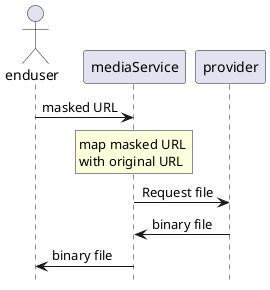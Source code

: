 @startuml get media
hide footbox


actor enduser
participant mediaService
participant provider


enduser -> mediaService: masked URL
rnote over of mediaService : map masked URL \nwith original URL 
mediaService -> provider: Request file
provider -> mediaService: binary file
mediaService -> enduser: binary file
@enduml